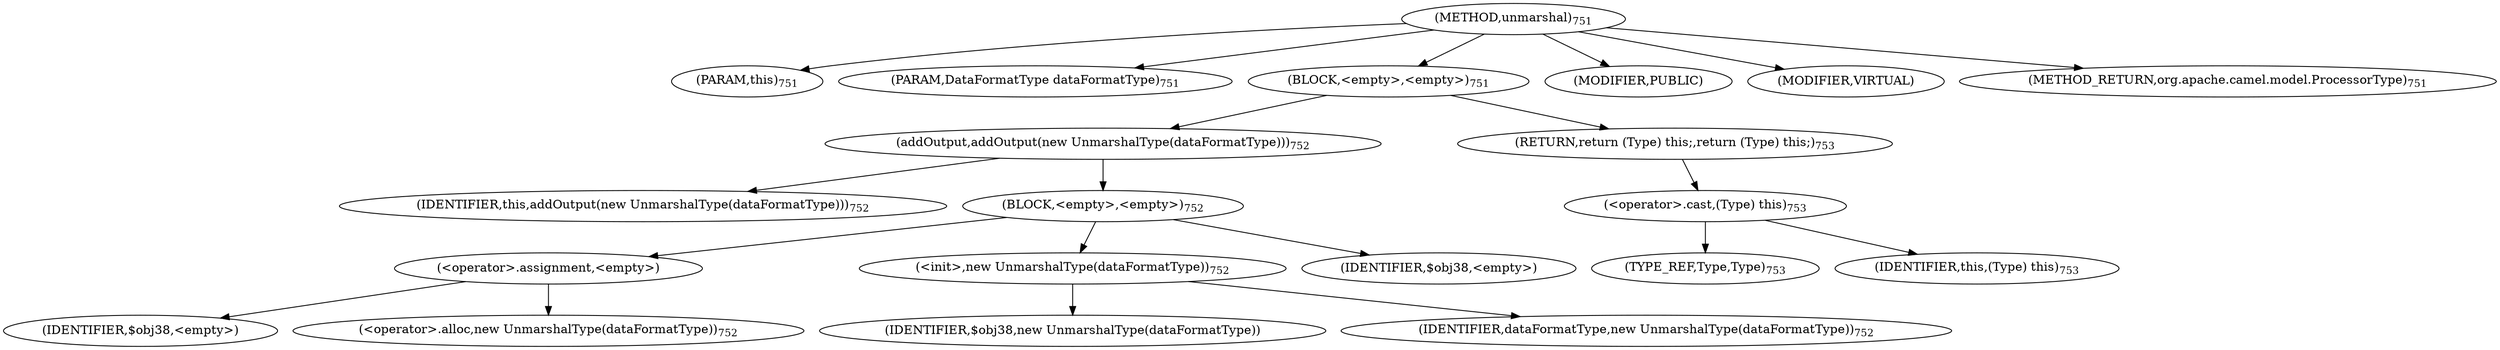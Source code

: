 digraph "unmarshal" {  
"1454" [label = <(METHOD,unmarshal)<SUB>751</SUB>> ]
"211" [label = <(PARAM,this)<SUB>751</SUB>> ]
"1455" [label = <(PARAM,DataFormatType dataFormatType)<SUB>751</SUB>> ]
"1456" [label = <(BLOCK,&lt;empty&gt;,&lt;empty&gt;)<SUB>751</SUB>> ]
"1457" [label = <(addOutput,addOutput(new UnmarshalType(dataFormatType)))<SUB>752</SUB>> ]
"210" [label = <(IDENTIFIER,this,addOutput(new UnmarshalType(dataFormatType)))<SUB>752</SUB>> ]
"1458" [label = <(BLOCK,&lt;empty&gt;,&lt;empty&gt;)<SUB>752</SUB>> ]
"1459" [label = <(&lt;operator&gt;.assignment,&lt;empty&gt;)> ]
"1460" [label = <(IDENTIFIER,$obj38,&lt;empty&gt;)> ]
"1461" [label = <(&lt;operator&gt;.alloc,new UnmarshalType(dataFormatType))<SUB>752</SUB>> ]
"1462" [label = <(&lt;init&gt;,new UnmarshalType(dataFormatType))<SUB>752</SUB>> ]
"1463" [label = <(IDENTIFIER,$obj38,new UnmarshalType(dataFormatType))> ]
"1464" [label = <(IDENTIFIER,dataFormatType,new UnmarshalType(dataFormatType))<SUB>752</SUB>> ]
"1465" [label = <(IDENTIFIER,$obj38,&lt;empty&gt;)> ]
"1466" [label = <(RETURN,return (Type) this;,return (Type) this;)<SUB>753</SUB>> ]
"1467" [label = <(&lt;operator&gt;.cast,(Type) this)<SUB>753</SUB>> ]
"1468" [label = <(TYPE_REF,Type,Type)<SUB>753</SUB>> ]
"212" [label = <(IDENTIFIER,this,(Type) this)<SUB>753</SUB>> ]
"1469" [label = <(MODIFIER,PUBLIC)> ]
"1470" [label = <(MODIFIER,VIRTUAL)> ]
"1471" [label = <(METHOD_RETURN,org.apache.camel.model.ProcessorType)<SUB>751</SUB>> ]
  "1454" -> "211" 
  "1454" -> "1455" 
  "1454" -> "1456" 
  "1454" -> "1469" 
  "1454" -> "1470" 
  "1454" -> "1471" 
  "1456" -> "1457" 
  "1456" -> "1466" 
  "1457" -> "210" 
  "1457" -> "1458" 
  "1458" -> "1459" 
  "1458" -> "1462" 
  "1458" -> "1465" 
  "1459" -> "1460" 
  "1459" -> "1461" 
  "1462" -> "1463" 
  "1462" -> "1464" 
  "1466" -> "1467" 
  "1467" -> "1468" 
  "1467" -> "212" 
}

